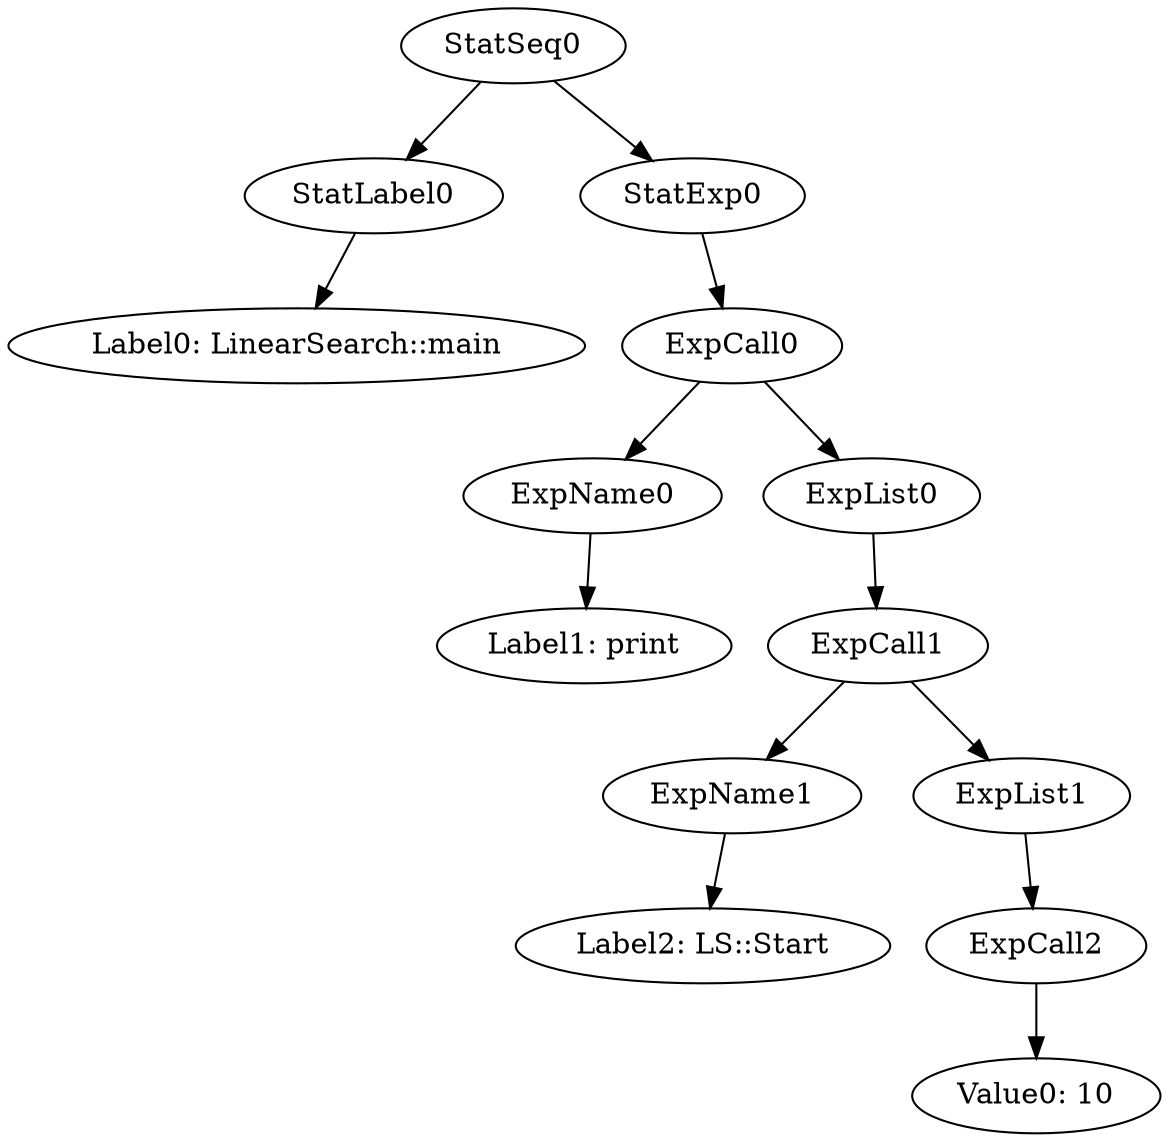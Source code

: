 digraph {
	ordering = out;
	ExpList0 -> ExpCall1;
	ExpList1 -> ExpCall2;
	ExpCall1 -> ExpName1;
	ExpCall1 -> ExpList1;
	ExpName1 -> "Label2: LS::Start";
	StatExp0 -> ExpCall0;
	StatLabel0 -> "Label0: LinearSearch::main";
	ExpCall0 -> ExpName0;
	ExpCall0 -> ExpList0;
	ExpCall2 -> "Value0: 10";
	StatSeq0 -> StatLabel0;
	StatSeq0 -> StatExp0;
	ExpName0 -> "Label1: print";
}

